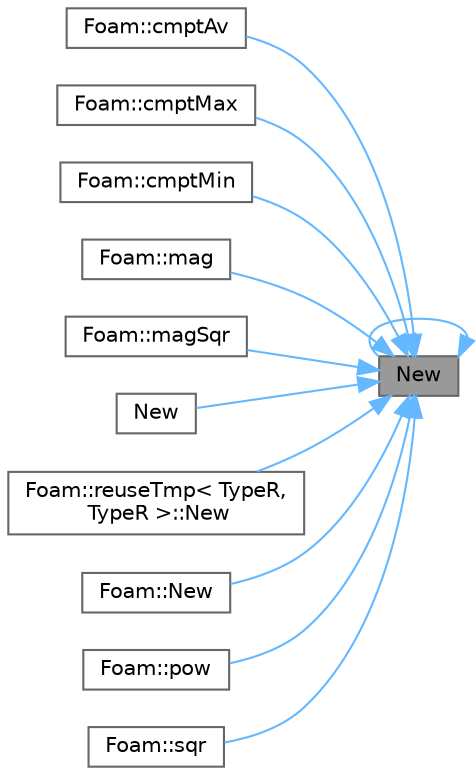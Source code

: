 digraph "New"
{
 // LATEX_PDF_SIZE
  bgcolor="transparent";
  edge [fontname=Helvetica,fontsize=10,labelfontname=Helvetica,labelfontsize=10];
  node [fontname=Helvetica,fontsize=10,shape=box,height=0.2,width=0.4];
  rankdir="RL";
  Node1 [id="Node000001",label="New",height=0.2,width=0.4,color="gray40", fillcolor="grey60", style="filled", fontcolor="black",tooltip=" "];
  Node1 -> Node2 [id="edge1_Node000001_Node000002",dir="back",color="steelblue1",style="solid",tooltip=" "];
  Node2 [id="Node000002",label="Foam::cmptAv",height=0.2,width=0.4,color="grey40", fillcolor="white", style="filled",URL="$namespaceFoam.html#ae93ab905f0c82d557e9f00d8520640f8",tooltip=" "];
  Node1 -> Node3 [id="edge2_Node000001_Node000003",dir="back",color="steelblue1",style="solid",tooltip=" "];
  Node3 [id="Node000003",label="Foam::cmptMax",height=0.2,width=0.4,color="grey40", fillcolor="white", style="filled",URL="$namespaceFoam.html#af1b89090c49f5e4fde2a6254d71c1f92",tooltip=" "];
  Node1 -> Node4 [id="edge3_Node000001_Node000004",dir="back",color="steelblue1",style="solid",tooltip=" "];
  Node4 [id="Node000004",label="Foam::cmptMin",height=0.2,width=0.4,color="grey40", fillcolor="white", style="filled",URL="$namespaceFoam.html#a15c90377e2b44d1843643def0147bae1",tooltip=" "];
  Node1 -> Node5 [id="edge4_Node000001_Node000005",dir="back",color="steelblue1",style="solid",tooltip=" "];
  Node5 [id="Node000005",label="Foam::mag",height=0.2,width=0.4,color="grey40", fillcolor="white", style="filled",URL="$namespaceFoam.html#a7ad52e2df8ae18cdba48a34852426d23",tooltip=" "];
  Node1 -> Node6 [id="edge5_Node000001_Node000006",dir="back",color="steelblue1",style="solid",tooltip=" "];
  Node6 [id="Node000006",label="Foam::magSqr",height=0.2,width=0.4,color="grey40", fillcolor="white", style="filled",URL="$namespaceFoam.html#a3088d5d5af082ca1e472806419a60066",tooltip=" "];
  Node1 -> Node1 [id="edge6_Node000001_Node000001",dir="back",color="steelblue1",style="solid",tooltip=" "];
  Node1 -> Node7 [id="edge7_Node000001_Node000007",dir="back",color="steelblue1",style="solid",tooltip=" "];
  Node7 [id="Node000007",label="New",height=0.2,width=0.4,color="grey40", fillcolor="white", style="filled",URL="$structFoam_1_1reuseTmp.html#a569fd98181c69d1eba7935f97e9d1847",tooltip=" "];
  Node1 -> Node8 [id="edge8_Node000001_Node000008",dir="back",color="steelblue1",style="solid",tooltip=" "];
  Node8 [id="Node000008",label="Foam::reuseTmp\< TypeR,\l TypeR \>::New",height=0.2,width=0.4,color="grey40", fillcolor="white", style="filled",URL="$structFoam_1_1reuseTmp_3_01TypeR_00_01TypeR_01_4.html#a8b9781ef646540a3fa9bbad77b473147",tooltip=" "];
  Node1 -> Node9 [id="edge9_Node000001_Node000009",dir="back",color="steelblue1",style="solid",tooltip=" "];
  Node9 [id="Node000009",label="Foam::New",height=0.2,width=0.4,color="grey40", fillcolor="white", style="filled",URL="$namespaceFoam.html#a3a049868b8ca277ebacf6c7e26b0c02c",tooltip=" "];
  Node1 -> Node10 [id="edge10_Node000001_Node000010",dir="back",color="steelblue1",style="solid",tooltip=" "];
  Node10 [id="Node000010",label="Foam::pow",height=0.2,width=0.4,color="grey40", fillcolor="white", style="filled",URL="$namespaceFoam.html#a0fcbbb8fcd8eb5ecb18621ea1d74a336",tooltip=" "];
  Node1 -> Node11 [id="edge11_Node000001_Node000011",dir="back",color="steelblue1",style="solid",tooltip=" "];
  Node11 [id="Node000011",label="Foam::sqr",height=0.2,width=0.4,color="grey40", fillcolor="white", style="filled",URL="$namespaceFoam.html#afe46b4f085a712fb330be26204e21e98",tooltip=" "];
}
